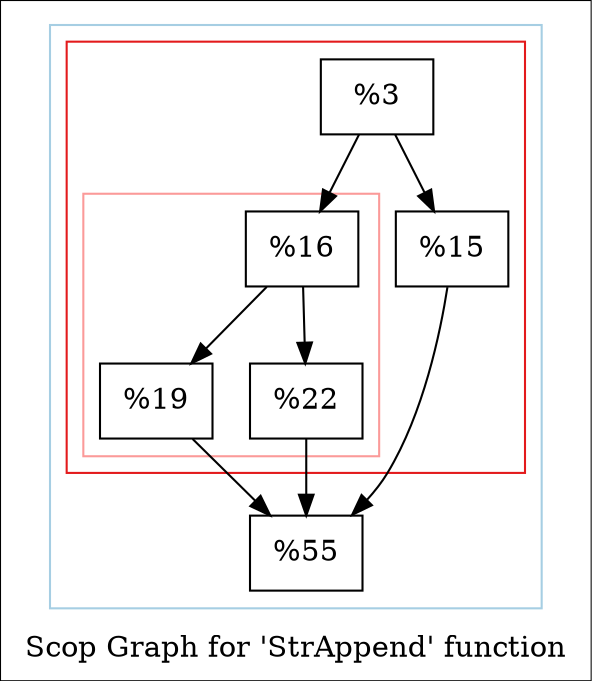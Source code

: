 digraph "Scop Graph for 'StrAppend' function" {
	label="Scop Graph for 'StrAppend' function";

	Node0x1d93f70 [shape=record,label="{%3}"];
	Node0x1d93f70 -> Node0x1d3dad0;
	Node0x1d93f70 -> Node0x1d607c0;
	Node0x1d3dad0 [shape=record,label="{%15}"];
	Node0x1d3dad0 -> Node0x1d95bc0;
	Node0x1d95bc0 [shape=record,label="{%55}"];
	Node0x1d607c0 [shape=record,label="{%16}"];
	Node0x1d607c0 -> Node0x1d451e0;
	Node0x1d607c0 -> Node0x1d52f50;
	Node0x1d451e0 [shape=record,label="{%19}"];
	Node0x1d451e0 -> Node0x1d95bc0;
	Node0x1d52f50 [shape=record,label="{%22}"];
	Node0x1d52f50 -> Node0x1d95bc0;
	colorscheme = "paired12"
        subgraph cluster_0x1e05870 {
          label = "";
          style = solid;
          color = 1
          subgraph cluster_0x1dc83e0 {
            label = "";
            style = solid;
            color = 6
            subgraph cluster_0x1dc8460 {
              label = "";
              style = solid;
              color = 5
              Node0x1d607c0;
              Node0x1d451e0;
              Node0x1d52f50;
            }
            Node0x1d93f70;
            Node0x1d3dad0;
          }
          Node0x1d95bc0;
        }
}
